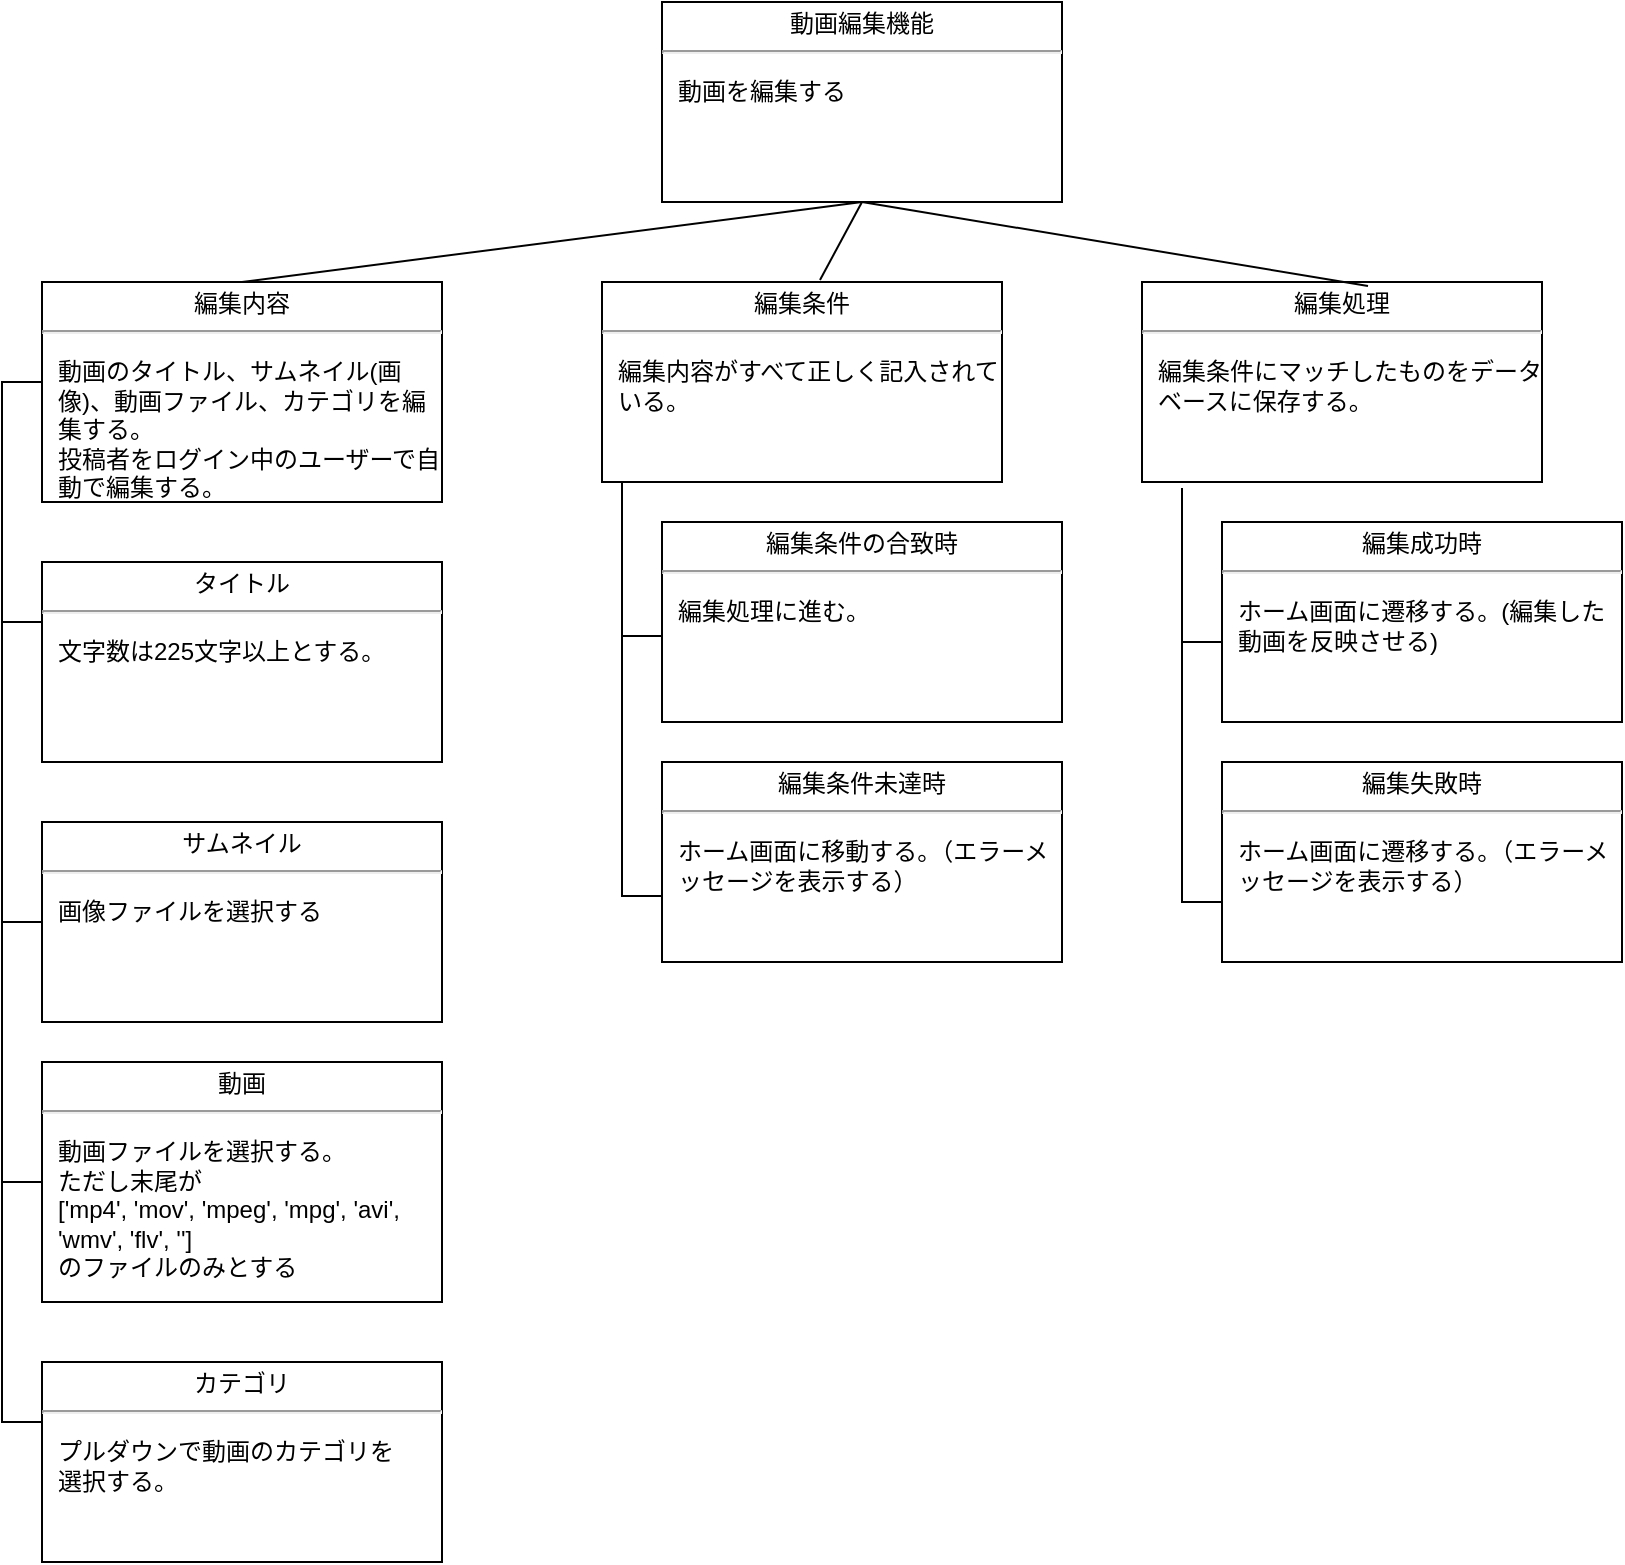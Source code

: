 <mxfile version="14.6.13" type="device"><diagram id="3q8DmHN7vmCkUKKWq3EM" name="ページ1"><mxGraphModel dx="1913" dy="626" grid="1" gridSize="10" guides="1" tooltips="1" connect="1" arrows="1" fold="1" page="1" pageScale="1" pageWidth="827" pageHeight="1169" math="0" shadow="0"><root><mxCell id="0"/><mxCell id="1" parent="0"/><mxCell id="uLBzzEugCAjxn1qEGmEh-2" value="&lt;p style=&quot;margin: 0px ; margin-top: 4px ; text-align: center&quot;&gt;動画編集機能&lt;/p&gt;&lt;hr&gt;&lt;p&gt;&lt;/p&gt;&lt;p style=&quot;margin: 0px ; margin-left: 8px ; text-align: left&quot;&gt;動画を編集する&lt;/p&gt;" style="shape=rect;overflow=fill;html=1;whiteSpace=wrap;align=center;" parent="1" vertex="1"><mxGeometry x="320" y="20" width="200" height="100" as="geometry"/></mxCell><mxCell id="uLBzzEugCAjxn1qEGmEh-7" value="&lt;p style=&quot;margin: 0px ; margin-top: 4px ; text-align: center&quot;&gt;編集成功時&lt;/p&gt;&lt;hr&gt;&lt;p&gt;&lt;/p&gt;&lt;p style=&quot;margin: 0px ; margin-left: 8px ; text-align: left&quot;&gt;&lt;span&gt;ホーム画面に遷移する。(編集した動画を反映させる)&lt;/span&gt;&lt;br&gt;&lt;/p&gt;" style="shape=rect;overflow=fill;html=1;whiteSpace=wrap;align=center;" parent="1" vertex="1"><mxGeometry x="600" y="280" width="200" height="100" as="geometry"/></mxCell><mxCell id="uLBzzEugCAjxn1qEGmEh-8" value="&lt;p style=&quot;margin: 0px ; margin-top: 4px ; text-align: center&quot;&gt;編集処理&lt;/p&gt;&lt;hr&gt;&lt;p&gt;&lt;/p&gt;&lt;p style=&quot;margin: 0px ; margin-left: 8px ; text-align: left&quot;&gt;編集条件にマッチしたものをデータベースに保存する。&lt;/p&gt;" style="shape=rect;overflow=fill;html=1;whiteSpace=wrap;align=center;" parent="1" vertex="1"><mxGeometry x="560" y="160" width="200" height="100" as="geometry"/></mxCell><mxCell id="uLBzzEugCAjxn1qEGmEh-9" value="&lt;p style=&quot;margin: 0px ; margin-top: 4px ; text-align: center&quot;&gt;編集条件未達時&lt;/p&gt;&lt;hr&gt;&lt;p&gt;&lt;/p&gt;&lt;p style=&quot;margin: 0px ; margin-left: 8px ; text-align: left&quot;&gt;ホーム画面に移動する。（エラーメッセージを表示する）&lt;/p&gt;" style="shape=rect;overflow=fill;html=1;whiteSpace=wrap;align=center;" parent="1" vertex="1"><mxGeometry x="320" y="400" width="200" height="100" as="geometry"/></mxCell><mxCell id="uLBzzEugCAjxn1qEGmEh-10" value="&lt;p style=&quot;margin: 0px ; margin-top: 4px ; text-align: center&quot;&gt;編集条件&lt;/p&gt;&lt;hr&gt;&lt;p&gt;&lt;/p&gt;&lt;p style=&quot;margin: 0px ; margin-left: 8px ; text-align: left&quot;&gt;編集内容がすべて正しく記入されている。&lt;/p&gt;" style="shape=rect;overflow=fill;html=1;whiteSpace=wrap;align=center;" parent="1" vertex="1"><mxGeometry x="290" y="160" width="200" height="100" as="geometry"/></mxCell><mxCell id="uLBzzEugCAjxn1qEGmEh-11" value="&lt;p style=&quot;margin: 0px ; margin-top: 4px ; text-align: center&quot;&gt;編集内容&lt;/p&gt;&lt;hr&gt;&lt;p&gt;&lt;/p&gt;&lt;p style=&quot;margin: 0px ; margin-left: 8px ; text-align: left&quot;&gt;動画のタイトル、サムネイル(画像)、動画ファイル、カテゴリを編集する。&lt;/p&gt;&lt;p style=&quot;margin: 0px ; margin-left: 8px ; text-align: left&quot;&gt;投稿者をログイン中のユーザーで自動で編集する。&lt;/p&gt;" style="shape=rect;overflow=fill;html=1;whiteSpace=wrap;align=center;" parent="1" vertex="1"><mxGeometry x="10" y="160" width="200" height="110" as="geometry"/></mxCell><mxCell id="uLBzzEugCAjxn1qEGmEh-14" value="&lt;p style=&quot;margin: 0px ; margin-top: 4px ; text-align: center&quot;&gt;編集条件の合致時&lt;/p&gt;&lt;hr&gt;&lt;p&gt;&lt;/p&gt;&lt;p style=&quot;margin: 0px ; margin-left: 8px ; text-align: left&quot;&gt;編集処理に進む。&lt;/p&gt;" style="shape=rect;overflow=fill;html=1;whiteSpace=wrap;align=center;" parent="1" vertex="1"><mxGeometry x="320" y="280" width="200" height="100" as="geometry"/></mxCell><mxCell id="uLBzzEugCAjxn1qEGmEh-16" value="&lt;p style=&quot;margin: 0px ; margin-top: 4px ; text-align: center&quot;&gt;タイトル&lt;/p&gt;&lt;hr&gt;&lt;p&gt;&lt;/p&gt;&lt;p style=&quot;margin: 0px ; margin-left: 8px ; text-align: left&quot;&gt;文字数は225文字以上とする。&lt;/p&gt;&lt;p style=&quot;margin: 0px ; margin-left: 8px ; text-align: left&quot;&gt;&lt;br&gt;&lt;/p&gt;" style="shape=rect;overflow=fill;html=1;whiteSpace=wrap;align=center;" parent="1" vertex="1"><mxGeometry x="10" y="300" width="200" height="100" as="geometry"/></mxCell><mxCell id="uLBzzEugCAjxn1qEGmEh-20" value="&lt;p style=&quot;margin: 0px ; margin-top: 4px ; text-align: center&quot;&gt;編集失敗時&lt;/p&gt;&lt;hr&gt;&lt;p&gt;&lt;/p&gt;&lt;p style=&quot;margin: 0px ; margin-left: 8px ; text-align: left&quot;&gt;ホーム画面に遷移する。（エラーメッセージを表示する）&lt;/p&gt;" style="shape=rect;overflow=fill;html=1;whiteSpace=wrap;align=center;" parent="1" vertex="1"><mxGeometry x="600" y="400" width="200" height="100" as="geometry"/></mxCell><mxCell id="uLBzzEugCAjxn1qEGmEh-21" value="" style="endArrow=none;html=1;entryX=0.5;entryY=1;entryDx=0;entryDy=0;exitX=0.5;exitY=0;exitDx=0;exitDy=0;" parent="1" source="uLBzzEugCAjxn1qEGmEh-11" target="uLBzzEugCAjxn1qEGmEh-2" edge="1"><mxGeometry width="50" height="50" relative="1" as="geometry"><mxPoint x="450" y="330" as="sourcePoint"/><mxPoint x="500" y="280" as="targetPoint"/></mxGeometry></mxCell><mxCell id="uLBzzEugCAjxn1qEGmEh-23" value="" style="endArrow=none;html=1;exitX=0.565;exitY=0.02;exitDx=0;exitDy=0;exitPerimeter=0;" parent="1" source="uLBzzEugCAjxn1qEGmEh-8" edge="1"><mxGeometry width="50" height="50" relative="1" as="geometry"><mxPoint x="450" y="330" as="sourcePoint"/><mxPoint x="420" y="120" as="targetPoint"/></mxGeometry></mxCell><mxCell id="uLBzzEugCAjxn1qEGmEh-24" value="" style="endArrow=none;html=1;entryX=0.5;entryY=1;entryDx=0;entryDy=0;exitX=0.545;exitY=-0.01;exitDx=0;exitDy=0;exitPerimeter=0;" parent="1" source="uLBzzEugCAjxn1qEGmEh-10" target="uLBzzEugCAjxn1qEGmEh-2" edge="1"><mxGeometry width="50" height="50" relative="1" as="geometry"><mxPoint x="450" y="330" as="sourcePoint"/><mxPoint x="500" y="280" as="targetPoint"/></mxGeometry></mxCell><mxCell id="uLBzzEugCAjxn1qEGmEh-26" value="" style="shape=partialRectangle;whiteSpace=wrap;html=1;bottom=1;right=1;left=1;top=0;fillColor=none;routingCenterX=-0.5;direction=south;" parent="1" vertex="1"><mxGeometry x="580" y="340" width="20" height="130" as="geometry"/></mxCell><mxCell id="uLBzzEugCAjxn1qEGmEh-29" value="" style="endArrow=none;html=1;exitX=0;exitY=1;exitDx=0;exitDy=0;" parent="1" source="uLBzzEugCAjxn1qEGmEh-26" edge="1"><mxGeometry width="50" height="50" relative="1" as="geometry"><mxPoint x="580" y="330" as="sourcePoint"/><mxPoint x="580" y="263" as="targetPoint"/></mxGeometry></mxCell><mxCell id="uLBzzEugCAjxn1qEGmEh-33" value="" style="shape=partialRectangle;whiteSpace=wrap;html=1;bottom=1;right=1;left=1;top=0;fillColor=none;routingCenterX=-0.5;direction=south;" parent="1" vertex="1"><mxGeometry x="300" y="337" width="20" height="130" as="geometry"/></mxCell><mxCell id="uLBzzEugCAjxn1qEGmEh-34" value="" style="endArrow=none;html=1;exitX=0;exitY=1;exitDx=0;exitDy=0;" parent="1" source="uLBzzEugCAjxn1qEGmEh-33" edge="1"><mxGeometry width="50" height="50" relative="1" as="geometry"><mxPoint x="300" y="327" as="sourcePoint"/><mxPoint x="300" y="260" as="targetPoint"/></mxGeometry></mxCell><mxCell id="uLBzzEugCAjxn1qEGmEh-38" value="" style="shape=partialRectangle;whiteSpace=wrap;html=1;bottom=1;right=1;left=1;top=0;fillColor=none;routingCenterX=-0.5;direction=south;" parent="1" vertex="1"><mxGeometry x="-10" y="210" width="20" height="120" as="geometry"/></mxCell><mxCell id="42c9Q7_YvZQoWPoBbYFU-1" value="&lt;p style=&quot;margin: 0px ; margin-top: 4px ; text-align: center&quot;&gt;サムネイル&lt;/p&gt;&lt;hr&gt;&lt;p&gt;&lt;/p&gt;&lt;p style=&quot;margin: 0px ; margin-left: 8px ; text-align: left&quot;&gt;画像ファイルを選択する&lt;/p&gt;" style="shape=rect;overflow=fill;html=1;whiteSpace=wrap;align=center;" parent="1" vertex="1"><mxGeometry x="10" y="430" width="200" height="100" as="geometry"/></mxCell><mxCell id="42c9Q7_YvZQoWPoBbYFU-2" value="&lt;p style=&quot;margin: 0px ; margin-top: 4px ; text-align: center&quot;&gt;動画&lt;/p&gt;&lt;hr&gt;&lt;p&gt;&lt;/p&gt;&lt;p style=&quot;margin: 0px ; margin-left: 8px ; text-align: left&quot;&gt;動画ファイルを選択する。&lt;/p&gt;&lt;p style=&quot;margin: 0px ; margin-left: 8px ; text-align: left&quot;&gt;ただし末尾が&lt;/p&gt;&lt;p style=&quot;margin: 0px ; margin-left: 8px ; text-align: left&quot;&gt;&lt;span&gt;['mp4', 'mov', 'mpeg', 'mpg', 'avi', 'wmv', 'flv', '']&lt;/span&gt;&lt;/p&gt;&lt;p style=&quot;margin: 0px ; margin-left: 8px ; text-align: left&quot;&gt;&lt;span&gt;のファイルのみとする&lt;/span&gt;&lt;/p&gt;" style="shape=rect;overflow=fill;html=1;whiteSpace=wrap;align=center;" parent="1" vertex="1"><mxGeometry x="10" y="550" width="200" height="120" as="geometry"/></mxCell><mxCell id="42c9Q7_YvZQoWPoBbYFU-3" value="&lt;p style=&quot;margin: 0px ; margin-top: 4px ; text-align: center&quot;&gt;カテゴリ&lt;/p&gt;&lt;hr&gt;&lt;p&gt;&lt;/p&gt;&lt;p style=&quot;margin: 0px ; margin-left: 8px ; text-align: left&quot;&gt;プルダウンで動画のカテゴリを&lt;/p&gt;&lt;p style=&quot;margin: 0px ; margin-left: 8px ; text-align: left&quot;&gt;選択する。&lt;/p&gt;" style="shape=rect;overflow=fill;html=1;whiteSpace=wrap;align=center;" parent="1" vertex="1"><mxGeometry x="10" y="700" width="200" height="100" as="geometry"/></mxCell><mxCell id="42c9Q7_YvZQoWPoBbYFU-5" value="" style="shape=partialRectangle;whiteSpace=wrap;html=1;bottom=1;right=1;left=1;top=0;fillColor=none;routingCenterX=-0.5;direction=south;" parent="1" vertex="1"><mxGeometry x="-10" y="480" width="20" height="130" as="geometry"/></mxCell><mxCell id="42c9Q7_YvZQoWPoBbYFU-6" value="" style="endArrow=none;html=1;exitX=0;exitY=1;exitDx=0;exitDy=0;" parent="1" source="42c9Q7_YvZQoWPoBbYFU-5" edge="1"><mxGeometry width="50" height="50" relative="1" as="geometry"><mxPoint x="-10" y="470" as="sourcePoint"/><mxPoint x="-10" y="410" as="targetPoint"/></mxGeometry></mxCell><mxCell id="42c9Q7_YvZQoWPoBbYFU-7" value="" style="shape=partialRectangle;whiteSpace=wrap;html=1;bottom=1;right=1;left=1;top=0;fillColor=none;routingCenterX=-0.5;direction=south;" parent="1" vertex="1"><mxGeometry x="-10" y="610" width="20" height="120" as="geometry"/></mxCell><mxCell id="42c9Q7_YvZQoWPoBbYFU-8" value="" style="shape=partialRectangle;whiteSpace=wrap;html=1;bottom=1;right=1;left=1;top=0;fillColor=none;routingCenterX=-0.5;direction=south;" parent="1" vertex="1"><mxGeometry x="-10" y="330" width="20" height="150" as="geometry"/></mxCell></root></mxGraphModel></diagram></mxfile>